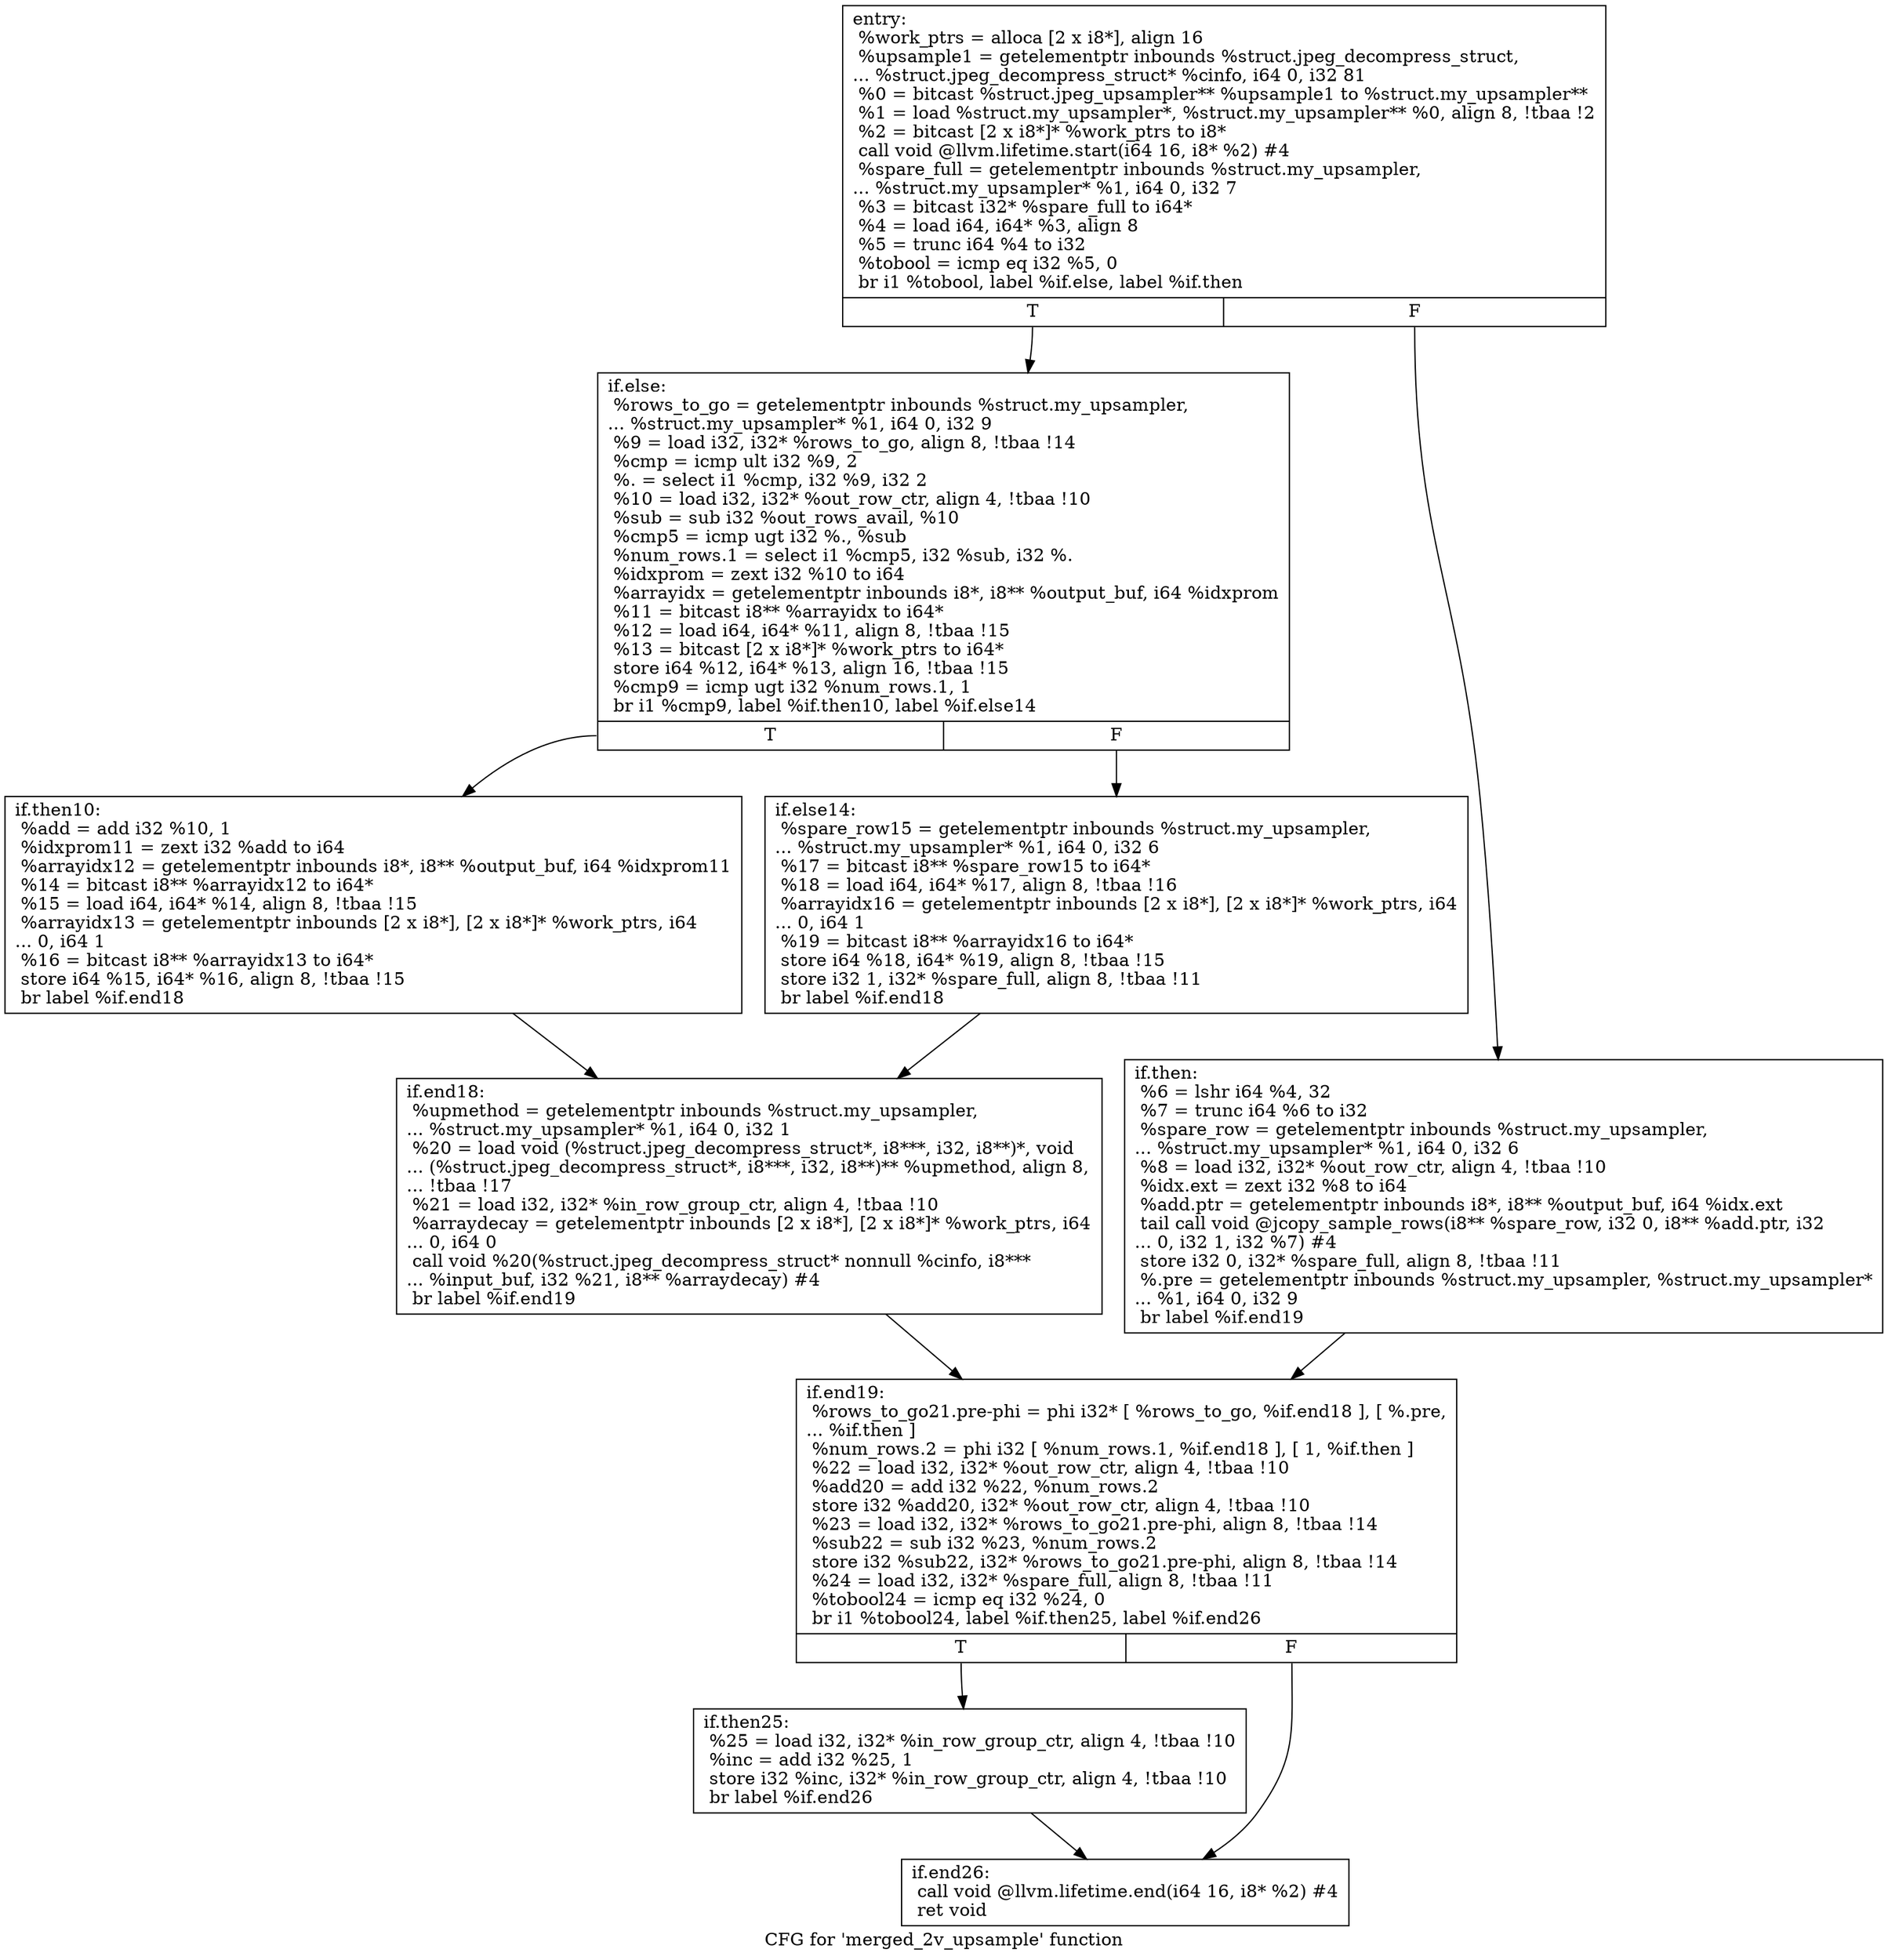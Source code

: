 digraph "CFG for 'merged_2v_upsample' function" {
	label="CFG for 'merged_2v_upsample' function";

	Node0x5a1a530 [shape=record,label="{entry:\l  %work_ptrs = alloca [2 x i8*], align 16\l  %upsample1 = getelementptr inbounds %struct.jpeg_decompress_struct,\l... %struct.jpeg_decompress_struct* %cinfo, i64 0, i32 81\l  %0 = bitcast %struct.jpeg_upsampler** %upsample1 to %struct.my_upsampler**\l  %1 = load %struct.my_upsampler*, %struct.my_upsampler** %0, align 8, !tbaa !2\l  %2 = bitcast [2 x i8*]* %work_ptrs to i8*\l  call void @llvm.lifetime.start(i64 16, i8* %2) #4\l  %spare_full = getelementptr inbounds %struct.my_upsampler,\l... %struct.my_upsampler* %1, i64 0, i32 7\l  %3 = bitcast i32* %spare_full to i64*\l  %4 = load i64, i64* %3, align 8\l  %5 = trunc i64 %4 to i32\l  %tobool = icmp eq i32 %5, 0\l  br i1 %tobool, label %if.else, label %if.then\l|{<s0>T|<s1>F}}"];
	Node0x5a1a530:s0 -> Node0x5a1af80;
	Node0x5a1a530:s1 -> Node0x5a1a830;
	Node0x5a1a830 [shape=record,label="{if.then:                                          \l  %6 = lshr i64 %4, 32\l  %7 = trunc i64 %6 to i32\l  %spare_row = getelementptr inbounds %struct.my_upsampler,\l... %struct.my_upsampler* %1, i64 0, i32 6\l  %8 = load i32, i32* %out_row_ctr, align 4, !tbaa !10\l  %idx.ext = zext i32 %8 to i64\l  %add.ptr = getelementptr inbounds i8*, i8** %output_buf, i64 %idx.ext\l  tail call void @jcopy_sample_rows(i8** %spare_row, i32 0, i8** %add.ptr, i32\l... 0, i32 1, i32 %7) #4\l  store i32 0, i32* %spare_full, align 8, !tbaa !11\l  %.pre = getelementptr inbounds %struct.my_upsampler, %struct.my_upsampler*\l... %1, i64 0, i32 9\l  br label %if.end19\l}"];
	Node0x5a1a830 -> Node0x5a1c060;
	Node0x5a1af80 [shape=record,label="{if.else:                                          \l  %rows_to_go = getelementptr inbounds %struct.my_upsampler,\l... %struct.my_upsampler* %1, i64 0, i32 9\l  %9 = load i32, i32* %rows_to_go, align 8, !tbaa !14\l  %cmp = icmp ult i32 %9, 2\l  %. = select i1 %cmp, i32 %9, i32 2\l  %10 = load i32, i32* %out_row_ctr, align 4, !tbaa !10\l  %sub = sub i32 %out_rows_avail, %10\l  %cmp5 = icmp ugt i32 %., %sub\l  %num_rows.1 = select i1 %cmp5, i32 %sub, i32 %.\l  %idxprom = zext i32 %10 to i64\l  %arrayidx = getelementptr inbounds i8*, i8** %output_buf, i64 %idxprom\l  %11 = bitcast i8** %arrayidx to i64*\l  %12 = load i64, i64* %11, align 8, !tbaa !15\l  %13 = bitcast [2 x i8*]* %work_ptrs to i64*\l  store i64 %12, i64* %13, align 16, !tbaa !15\l  %cmp9 = icmp ugt i32 %num_rows.1, 1\l  br i1 %cmp9, label %if.then10, label %if.else14\l|{<s0>T|<s1>F}}"];
	Node0x5a1af80:s0 -> Node0x5a1e050;
	Node0x5a1af80:s1 -> Node0x5a1e130;
	Node0x5a1e050 [shape=record,label="{if.then10:                                        \l  %add = add i32 %10, 1\l  %idxprom11 = zext i32 %add to i64\l  %arrayidx12 = getelementptr inbounds i8*, i8** %output_buf, i64 %idxprom11\l  %14 = bitcast i8** %arrayidx12 to i64*\l  %15 = load i64, i64* %14, align 8, !tbaa !15\l  %arrayidx13 = getelementptr inbounds [2 x i8*], [2 x i8*]* %work_ptrs, i64\l... 0, i64 1\l  %16 = bitcast i8** %arrayidx13 to i64*\l  store i64 %15, i64* %16, align 8, !tbaa !15\l  br label %if.end18\l}"];
	Node0x5a1e050 -> Node0x5a1e730;
	Node0x5a1e130 [shape=record,label="{if.else14:                                        \l  %spare_row15 = getelementptr inbounds %struct.my_upsampler,\l... %struct.my_upsampler* %1, i64 0, i32 6\l  %17 = bitcast i8** %spare_row15 to i64*\l  %18 = load i64, i64* %17, align 8, !tbaa !16\l  %arrayidx16 = getelementptr inbounds [2 x i8*], [2 x i8*]* %work_ptrs, i64\l... 0, i64 1\l  %19 = bitcast i8** %arrayidx16 to i64*\l  store i64 %18, i64* %19, align 8, !tbaa !15\l  store i32 1, i32* %spare_full, align 8, !tbaa !11\l  br label %if.end18\l}"];
	Node0x5a1e130 -> Node0x5a1e730;
	Node0x5a1e730 [shape=record,label="{if.end18:                                         \l  %upmethod = getelementptr inbounds %struct.my_upsampler,\l... %struct.my_upsampler* %1, i64 0, i32 1\l  %20 = load void (%struct.jpeg_decompress_struct*, i8***, i32, i8**)*, void\l... (%struct.jpeg_decompress_struct*, i8***, i32, i8**)** %upmethod, align 8,\l... !tbaa !17\l  %21 = load i32, i32* %in_row_group_ctr, align 4, !tbaa !10\l  %arraydecay = getelementptr inbounds [2 x i8*], [2 x i8*]* %work_ptrs, i64\l... 0, i64 0\l  call void %20(%struct.jpeg_decompress_struct* nonnull %cinfo, i8***\l... %input_buf, i32 %21, i8** %arraydecay) #4\l  br label %if.end19\l}"];
	Node0x5a1e730 -> Node0x5a1c060;
	Node0x5a1c060 [shape=record,label="{if.end19:                                         \l  %rows_to_go21.pre-phi = phi i32* [ %rows_to_go, %if.end18 ], [ %.pre,\l... %if.then ]\l  %num_rows.2 = phi i32 [ %num_rows.1, %if.end18 ], [ 1, %if.then ]\l  %22 = load i32, i32* %out_row_ctr, align 4, !tbaa !10\l  %add20 = add i32 %22, %num_rows.2\l  store i32 %add20, i32* %out_row_ctr, align 4, !tbaa !10\l  %23 = load i32, i32* %rows_to_go21.pre-phi, align 8, !tbaa !14\l  %sub22 = sub i32 %23, %num_rows.2\l  store i32 %sub22, i32* %rows_to_go21.pre-phi, align 8, !tbaa !14\l  %24 = load i32, i32* %spare_full, align 8, !tbaa !11\l  %tobool24 = icmp eq i32 %24, 0\l  br i1 %tobool24, label %if.then25, label %if.end26\l|{<s0>T|<s1>F}}"];
	Node0x5a1c060:s0 -> Node0x5a0ea90;
	Node0x5a1c060:s1 -> Node0x5a0eb70;
	Node0x5a0ea90 [shape=record,label="{if.then25:                                        \l  %25 = load i32, i32* %in_row_group_ctr, align 4, !tbaa !10\l  %inc = add i32 %25, 1\l  store i32 %inc, i32* %in_row_group_ctr, align 4, !tbaa !10\l  br label %if.end26\l}"];
	Node0x5a0ea90 -> Node0x5a0eb70;
	Node0x5a0eb70 [shape=record,label="{if.end26:                                         \l  call void @llvm.lifetime.end(i64 16, i8* %2) #4\l  ret void\l}"];
}
